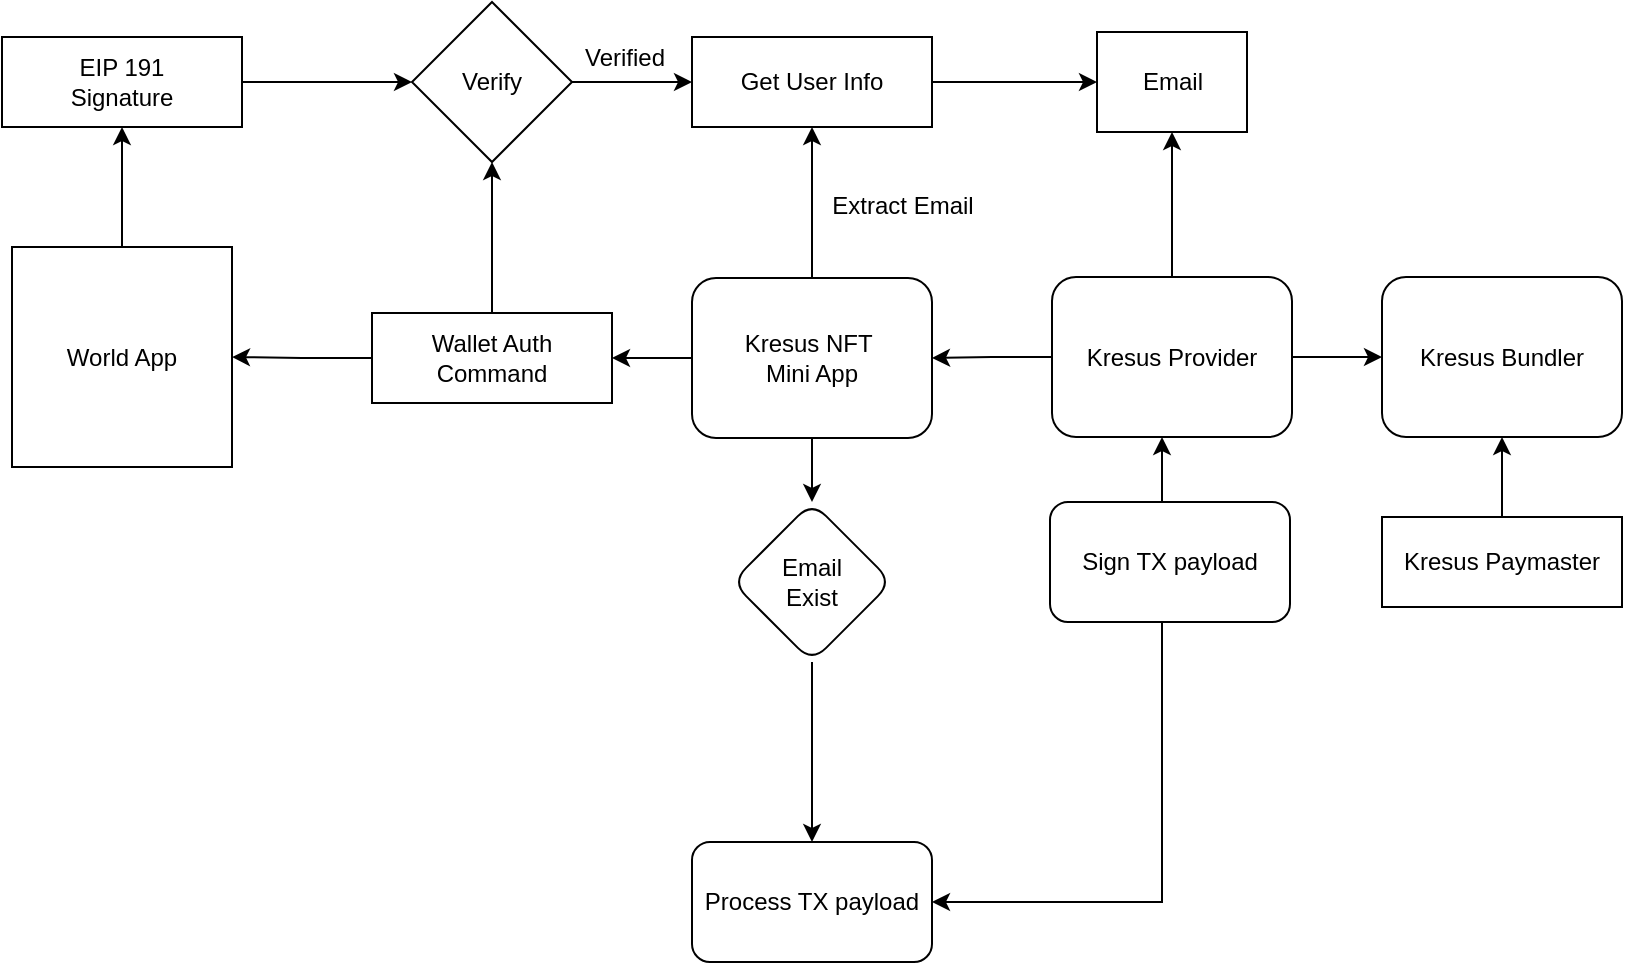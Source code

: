 <mxfile version="24.6.4" type="github">
  <diagram name="Page-1" id="gAjcTgvdmBTye9KjYkTd">
    <mxGraphModel dx="1507" dy="804" grid="1" gridSize="10" guides="1" tooltips="1" connect="1" arrows="1" fold="1" page="1" pageScale="1" pageWidth="850" pageHeight="1100" math="0" shadow="0">
      <root>
        <mxCell id="0" />
        <mxCell id="1" parent="0" />
        <mxCell id="SeS5hkv6XzvQqbrjBPqz-15" value="" style="edgeStyle=orthogonalEdgeStyle;rounded=0;orthogonalLoop=1;jettySize=auto;html=1;" edge="1" parent="1" source="SeS5hkv6XzvQqbrjBPqz-1" target="SeS5hkv6XzvQqbrjBPqz-9">
          <mxGeometry relative="1" as="geometry" />
        </mxCell>
        <mxCell id="SeS5hkv6XzvQqbrjBPqz-1" value="World App" style="whiteSpace=wrap;html=1;aspect=fixed;" vertex="1" parent="1">
          <mxGeometry x="45" y="262.5" width="110" height="110" as="geometry" />
        </mxCell>
        <mxCell id="SeS5hkv6XzvQqbrjBPqz-5" value="" style="edgeStyle=orthogonalEdgeStyle;rounded=0;orthogonalLoop=1;jettySize=auto;html=1;" edge="1" parent="1" source="SeS5hkv6XzvQqbrjBPqz-2" target="SeS5hkv6XzvQqbrjBPqz-3">
          <mxGeometry relative="1" as="geometry" />
        </mxCell>
        <mxCell id="SeS5hkv6XzvQqbrjBPqz-14" value="" style="edgeStyle=orthogonalEdgeStyle;rounded=0;orthogonalLoop=1;jettySize=auto;html=1;" edge="1" parent="1" source="SeS5hkv6XzvQqbrjBPqz-2" target="SeS5hkv6XzvQqbrjBPqz-13">
          <mxGeometry relative="1" as="geometry" />
        </mxCell>
        <mxCell id="SeS5hkv6XzvQqbrjBPqz-27" value="" style="edgeStyle=orthogonalEdgeStyle;rounded=0;orthogonalLoop=1;jettySize=auto;html=1;" edge="1" parent="1" source="SeS5hkv6XzvQqbrjBPqz-2" target="SeS5hkv6XzvQqbrjBPqz-26">
          <mxGeometry relative="1" as="geometry" />
        </mxCell>
        <mxCell id="SeS5hkv6XzvQqbrjBPqz-2" value="Kresus NFT&amp;nbsp;&lt;div&gt;Mini App&lt;/div&gt;" style="rounded=1;whiteSpace=wrap;html=1;" vertex="1" parent="1">
          <mxGeometry x="385" y="278" width="120" height="80" as="geometry" />
        </mxCell>
        <mxCell id="SeS5hkv6XzvQqbrjBPqz-4" value="" style="edgeStyle=orthogonalEdgeStyle;rounded=0;orthogonalLoop=1;jettySize=auto;html=1;" edge="1" parent="1" source="SeS5hkv6XzvQqbrjBPqz-3" target="SeS5hkv6XzvQqbrjBPqz-1">
          <mxGeometry relative="1" as="geometry" />
        </mxCell>
        <mxCell id="SeS5hkv6XzvQqbrjBPqz-7" value="" style="edgeStyle=orthogonalEdgeStyle;rounded=0;orthogonalLoop=1;jettySize=auto;html=1;" edge="1" parent="1" source="SeS5hkv6XzvQqbrjBPqz-3" target="SeS5hkv6XzvQqbrjBPqz-6">
          <mxGeometry relative="1" as="geometry" />
        </mxCell>
        <mxCell id="SeS5hkv6XzvQqbrjBPqz-3" value="Wallet Auth&lt;br&gt;Command" style="rounded=0;whiteSpace=wrap;html=1;" vertex="1" parent="1">
          <mxGeometry x="225" y="295.5" width="120" height="45" as="geometry" />
        </mxCell>
        <mxCell id="SeS5hkv6XzvQqbrjBPqz-23" value="" style="edgeStyle=orthogonalEdgeStyle;rounded=0;orthogonalLoop=1;jettySize=auto;html=1;" edge="1" parent="1" source="SeS5hkv6XzvQqbrjBPqz-6" target="SeS5hkv6XzvQqbrjBPqz-13">
          <mxGeometry relative="1" as="geometry" />
        </mxCell>
        <mxCell id="SeS5hkv6XzvQqbrjBPqz-6" value="Verify" style="rhombus;whiteSpace=wrap;html=1;rounded=0;" vertex="1" parent="1">
          <mxGeometry x="245" y="140" width="80" height="80" as="geometry" />
        </mxCell>
        <mxCell id="SeS5hkv6XzvQqbrjBPqz-16" style="edgeStyle=orthogonalEdgeStyle;rounded=0;orthogonalLoop=1;jettySize=auto;html=1;entryX=0;entryY=0.5;entryDx=0;entryDy=0;" edge="1" parent="1" source="SeS5hkv6XzvQqbrjBPqz-9" target="SeS5hkv6XzvQqbrjBPqz-6">
          <mxGeometry relative="1" as="geometry" />
        </mxCell>
        <mxCell id="SeS5hkv6XzvQqbrjBPqz-9" value="EIP 191&lt;br&gt;Signature" style="rounded=0;whiteSpace=wrap;html=1;" vertex="1" parent="1">
          <mxGeometry x="40" y="157.5" width="120" height="45" as="geometry" />
        </mxCell>
        <mxCell id="SeS5hkv6XzvQqbrjBPqz-18" value="" style="edgeStyle=orthogonalEdgeStyle;rounded=0;orthogonalLoop=1;jettySize=auto;html=1;" edge="1" parent="1" source="SeS5hkv6XzvQqbrjBPqz-13" target="SeS5hkv6XzvQqbrjBPqz-17">
          <mxGeometry relative="1" as="geometry" />
        </mxCell>
        <mxCell id="SeS5hkv6XzvQqbrjBPqz-13" value="Get User Info" style="rounded=0;whiteSpace=wrap;html=1;" vertex="1" parent="1">
          <mxGeometry x="385" y="157.5" width="120" height="45" as="geometry" />
        </mxCell>
        <mxCell id="SeS5hkv6XzvQqbrjBPqz-17" value="Email" style="html=1;whiteSpace=wrap;" vertex="1" parent="1">
          <mxGeometry x="587.5" y="155" width="75" height="50" as="geometry" />
        </mxCell>
        <mxCell id="SeS5hkv6XzvQqbrjBPqz-19" value="Extract Email" style="text;html=1;align=center;verticalAlign=middle;resizable=0;points=[];autosize=1;strokeColor=none;fillColor=none;" vertex="1" parent="1">
          <mxGeometry x="445" y="227" width="90" height="30" as="geometry" />
        </mxCell>
        <mxCell id="SeS5hkv6XzvQqbrjBPqz-21" value="" style="edgeStyle=orthogonalEdgeStyle;rounded=0;orthogonalLoop=1;jettySize=auto;html=1;" edge="1" parent="1" source="SeS5hkv6XzvQqbrjBPqz-20" target="SeS5hkv6XzvQqbrjBPqz-2">
          <mxGeometry relative="1" as="geometry" />
        </mxCell>
        <mxCell id="SeS5hkv6XzvQqbrjBPqz-25" style="edgeStyle=orthogonalEdgeStyle;rounded=0;orthogonalLoop=1;jettySize=auto;html=1;entryX=0.5;entryY=1;entryDx=0;entryDy=0;" edge="1" parent="1" source="SeS5hkv6XzvQqbrjBPqz-20" target="SeS5hkv6XzvQqbrjBPqz-17">
          <mxGeometry relative="1" as="geometry" />
        </mxCell>
        <mxCell id="SeS5hkv6XzvQqbrjBPqz-32" style="edgeStyle=orthogonalEdgeStyle;rounded=0;orthogonalLoop=1;jettySize=auto;html=1;entryX=1;entryY=0.5;entryDx=0;entryDy=0;startArrow=classic;startFill=1;" edge="1" parent="1" source="SeS5hkv6XzvQqbrjBPqz-20" target="SeS5hkv6XzvQqbrjBPqz-30">
          <mxGeometry relative="1" as="geometry">
            <Array as="points">
              <mxPoint x="620" y="590" />
            </Array>
          </mxGeometry>
        </mxCell>
        <mxCell id="SeS5hkv6XzvQqbrjBPqz-34" value="" style="edgeStyle=orthogonalEdgeStyle;rounded=0;orthogonalLoop=1;jettySize=auto;html=1;" edge="1" parent="1" source="SeS5hkv6XzvQqbrjBPqz-20" target="SeS5hkv6XzvQqbrjBPqz-33">
          <mxGeometry relative="1" as="geometry" />
        </mxCell>
        <mxCell id="SeS5hkv6XzvQqbrjBPqz-20" value="Kresus Provider" style="rounded=1;whiteSpace=wrap;html=1;" vertex="1" parent="1">
          <mxGeometry x="565" y="277.5" width="120" height="80" as="geometry" />
        </mxCell>
        <mxCell id="SeS5hkv6XzvQqbrjBPqz-24" value="Verified" style="text;html=1;align=center;verticalAlign=middle;resizable=0;points=[];autosize=1;strokeColor=none;fillColor=none;" vertex="1" parent="1">
          <mxGeometry x="321" y="153" width="60" height="30" as="geometry" />
        </mxCell>
        <mxCell id="SeS5hkv6XzvQqbrjBPqz-31" value="" style="edgeStyle=orthogonalEdgeStyle;rounded=0;orthogonalLoop=1;jettySize=auto;html=1;" edge="1" parent="1" source="SeS5hkv6XzvQqbrjBPqz-26" target="SeS5hkv6XzvQqbrjBPqz-30">
          <mxGeometry relative="1" as="geometry" />
        </mxCell>
        <mxCell id="SeS5hkv6XzvQqbrjBPqz-26" value="Email&lt;br&gt;Exist" style="rhombus;whiteSpace=wrap;html=1;rounded=1;" vertex="1" parent="1">
          <mxGeometry x="405" y="390" width="80" height="80" as="geometry" />
        </mxCell>
        <mxCell id="SeS5hkv6XzvQqbrjBPqz-30" value="Process TX payload" style="rounded=1;whiteSpace=wrap;html=1;" vertex="1" parent="1">
          <mxGeometry x="385" y="560" width="120" height="60" as="geometry" />
        </mxCell>
        <mxCell id="SeS5hkv6XzvQqbrjBPqz-33" value="Kresus Bundler" style="rounded=1;whiteSpace=wrap;html=1;" vertex="1" parent="1">
          <mxGeometry x="730" y="277.5" width="120" height="80" as="geometry" />
        </mxCell>
        <mxCell id="SeS5hkv6XzvQqbrjBPqz-35" value="Sign TX payload" style="rounded=1;whiteSpace=wrap;html=1;" vertex="1" parent="1">
          <mxGeometry x="564" y="390" width="120" height="60" as="geometry" />
        </mxCell>
        <mxCell id="SeS5hkv6XzvQqbrjBPqz-38" value="" style="edgeStyle=orthogonalEdgeStyle;rounded=0;orthogonalLoop=1;jettySize=auto;html=1;" edge="1" parent="1" source="SeS5hkv6XzvQqbrjBPqz-36" target="SeS5hkv6XzvQqbrjBPqz-33">
          <mxGeometry relative="1" as="geometry" />
        </mxCell>
        <mxCell id="SeS5hkv6XzvQqbrjBPqz-36" value="Kresus Paymaster" style="rounded=0;whiteSpace=wrap;html=1;" vertex="1" parent="1">
          <mxGeometry x="730" y="397.5" width="120" height="45" as="geometry" />
        </mxCell>
      </root>
    </mxGraphModel>
  </diagram>
</mxfile>
